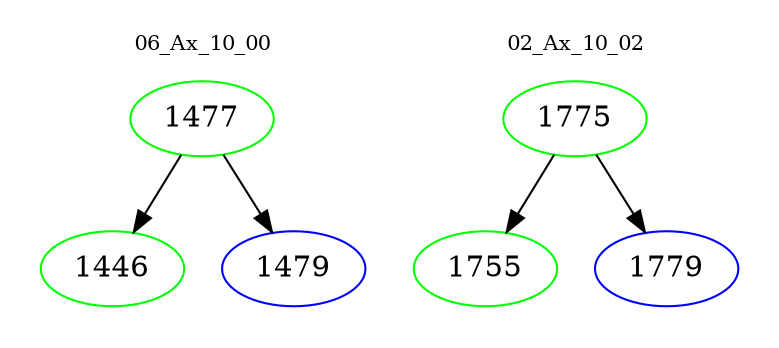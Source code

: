 digraph{
subgraph cluster_0 {
color = white
label = "06_Ax_10_00";
fontsize=10;
T0_1477 [label="1477", color="green"]
T0_1477 -> T0_1446 [color="black"]
T0_1446 [label="1446", color="green"]
T0_1477 -> T0_1479 [color="black"]
T0_1479 [label="1479", color="blue"]
}
subgraph cluster_1 {
color = white
label = "02_Ax_10_02";
fontsize=10;
T1_1775 [label="1775", color="green"]
T1_1775 -> T1_1755 [color="black"]
T1_1755 [label="1755", color="green"]
T1_1775 -> T1_1779 [color="black"]
T1_1779 [label="1779", color="blue"]
}
}
